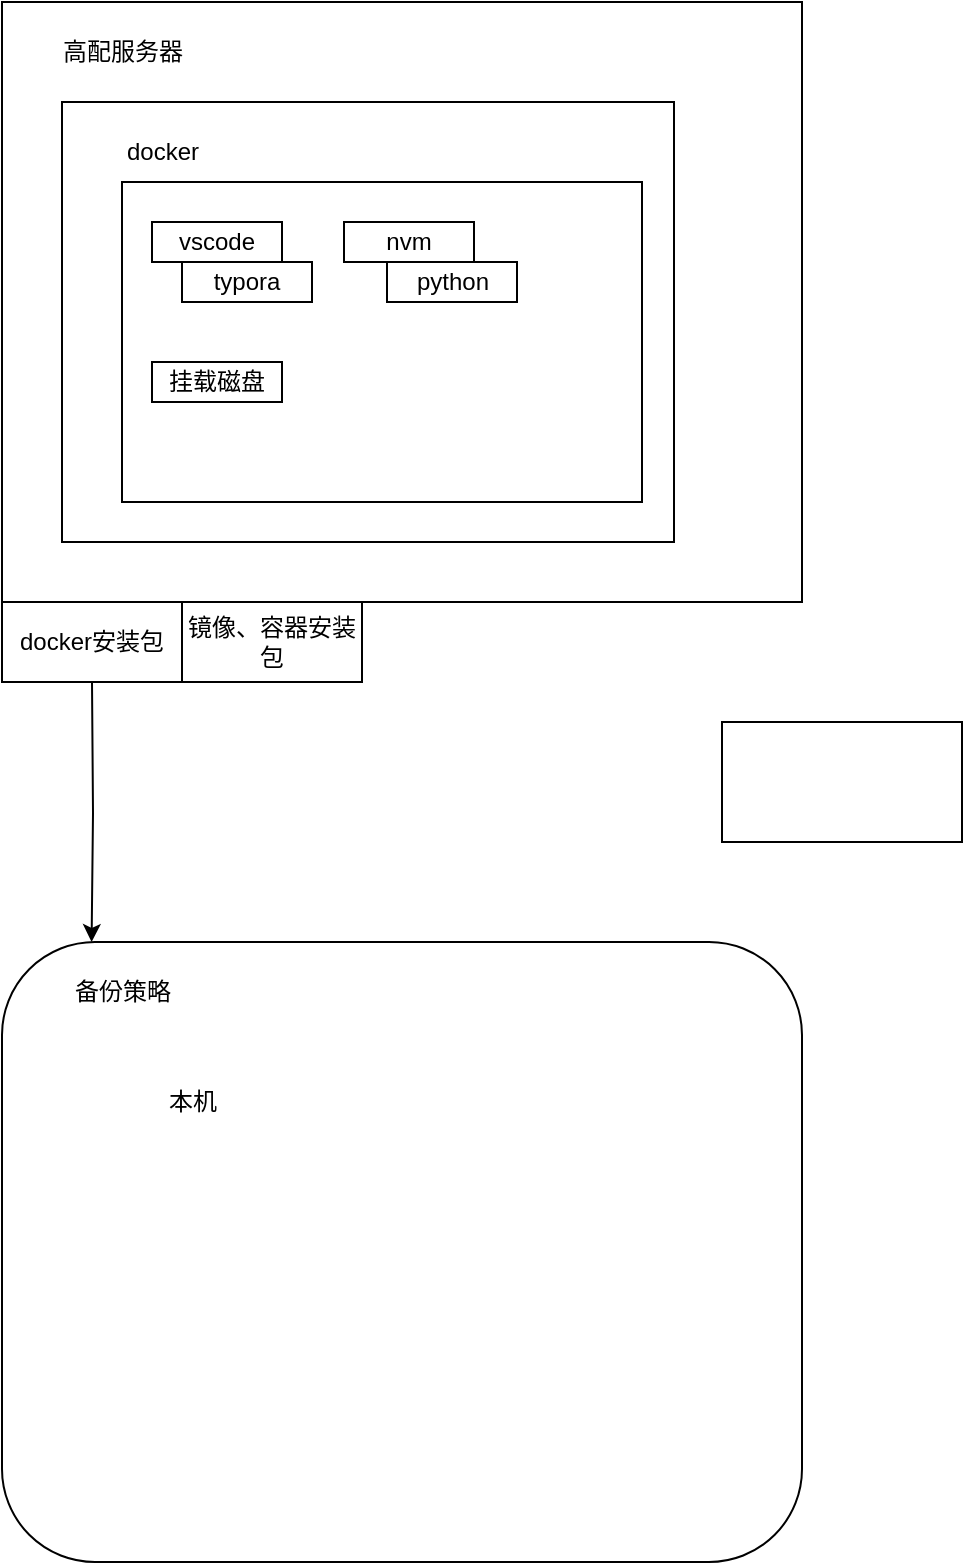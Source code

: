 <mxfile version="22.0.4" type="github">
  <diagram name="第 1 页" id="NaiW-HmVME8lXxUA8e3_">
    <mxGraphModel dx="1426" dy="803" grid="1" gridSize="10" guides="1" tooltips="1" connect="1" arrows="1" fold="1" page="1" pageScale="1" pageWidth="827" pageHeight="1169" math="0" shadow="0">
      <root>
        <mxCell id="0" />
        <mxCell id="1" parent="0" />
        <mxCell id="3V4c2zfvgddw5qwIzAxt-13" value="" style="rounded=0;whiteSpace=wrap;html=1;" parent="1" vertex="1">
          <mxGeometry x="210" y="140" width="400" height="300" as="geometry" />
        </mxCell>
        <mxCell id="3V4c2zfvgddw5qwIzAxt-3" value="高配服务器" style="text;html=1;align=center;verticalAlign=middle;resizable=0;points=[];autosize=1;strokeColor=none;fillColor=none;" parent="1" vertex="1">
          <mxGeometry x="230" y="150" width="80" height="30" as="geometry" />
        </mxCell>
        <mxCell id="3V4c2zfvgddw5qwIzAxt-4" value="" style="rounded=0;whiteSpace=wrap;html=1;" parent="1" vertex="1">
          <mxGeometry x="240" y="190" width="306" height="220" as="geometry" />
        </mxCell>
        <mxCell id="3V4c2zfvgddw5qwIzAxt-5" value="docker" style="text;html=1;align=center;verticalAlign=middle;resizable=0;points=[];autosize=1;strokeColor=none;fillColor=none;" parent="1" vertex="1">
          <mxGeometry x="260" y="200" width="60" height="30" as="geometry" />
        </mxCell>
        <mxCell id="3V4c2zfvgddw5qwIzAxt-6" value="" style="rounded=1;whiteSpace=wrap;html=1;" parent="1" vertex="1">
          <mxGeometry x="210" y="610" width="400" height="310" as="geometry" />
        </mxCell>
        <mxCell id="3V4c2zfvgddw5qwIzAxt-7" value="备份策略" style="text;html=1;align=center;verticalAlign=middle;resizable=0;points=[];autosize=1;strokeColor=none;fillColor=none;" parent="1" vertex="1">
          <mxGeometry x="235" y="620" width="70" height="30" as="geometry" />
        </mxCell>
        <mxCell id="3V4c2zfvgddw5qwIzAxt-9" value="本机" style="text;html=1;align=center;verticalAlign=middle;resizable=0;points=[];autosize=1;strokeColor=none;fillColor=none;" parent="1" vertex="1">
          <mxGeometry x="280" y="675" width="50" height="30" as="geometry" />
        </mxCell>
        <mxCell id="3V4c2zfvgddw5qwIzAxt-11" value="" style="rounded=0;whiteSpace=wrap;html=1;" parent="1" vertex="1">
          <mxGeometry x="270" y="230" width="260" height="160" as="geometry" />
        </mxCell>
        <mxCell id="3V4c2zfvgddw5qwIzAxt-22" style="edgeStyle=orthogonalEdgeStyle;rounded=0;orthogonalLoop=1;jettySize=auto;html=1;entryX=0.112;entryY=0;entryDx=0;entryDy=0;entryPerimeter=0;" parent="1" target="3V4c2zfvgddw5qwIzAxt-6" edge="1">
          <mxGeometry relative="1" as="geometry">
            <mxPoint x="255" y="480" as="sourcePoint" />
          </mxGeometry>
        </mxCell>
        <mxCell id="3V4c2zfvgddw5qwIzAxt-23" value="vscode" style="rounded=0;whiteSpace=wrap;html=1;" parent="1" vertex="1">
          <mxGeometry x="285" y="250" width="65" height="20" as="geometry" />
        </mxCell>
        <mxCell id="3V4c2zfvgddw5qwIzAxt-24" value="typora" style="rounded=0;whiteSpace=wrap;html=1;" parent="1" vertex="1">
          <mxGeometry x="300" y="270" width="65" height="20" as="geometry" />
        </mxCell>
        <mxCell id="3V4c2zfvgddw5qwIzAxt-25" value="nvm" style="rounded=0;whiteSpace=wrap;html=1;" parent="1" vertex="1">
          <mxGeometry x="381" y="250" width="65" height="20" as="geometry" />
        </mxCell>
        <mxCell id="3V4c2zfvgddw5qwIzAxt-26" value="python" style="rounded=0;whiteSpace=wrap;html=1;" parent="1" vertex="1">
          <mxGeometry x="402.5" y="270" width="65" height="20" as="geometry" />
        </mxCell>
        <mxCell id="3V4c2zfvgddw5qwIzAxt-27" value="" style="rounded=0;whiteSpace=wrap;html=1;" parent="1" vertex="1">
          <mxGeometry x="570" y="500" width="120" height="60" as="geometry" />
        </mxCell>
        <mxCell id="3V4c2zfvgddw5qwIzAxt-28" value="挂载磁盘" style="rounded=0;whiteSpace=wrap;html=1;" parent="1" vertex="1">
          <mxGeometry x="285" y="320" width="65" height="20" as="geometry" />
        </mxCell>
        <mxCell id="3V4c2zfvgddw5qwIzAxt-30" value="docker安装包" style="rounded=0;whiteSpace=wrap;html=1;" parent="1" vertex="1">
          <mxGeometry x="210" y="440" width="90" height="40" as="geometry" />
        </mxCell>
        <mxCell id="3V4c2zfvgddw5qwIzAxt-31" value="镜像、容器安装包" style="rounded=0;whiteSpace=wrap;html=1;" parent="1" vertex="1">
          <mxGeometry x="300" y="440" width="90" height="40" as="geometry" />
        </mxCell>
      </root>
    </mxGraphModel>
  </diagram>
</mxfile>
